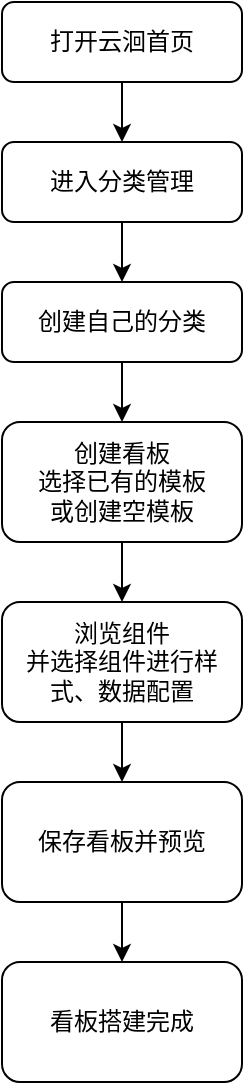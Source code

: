 <mxfile version="21.3.8" type="github">
  <diagram id="C5RBs43oDa-KdzZeNtuy" name="Page-1">
    <mxGraphModel dx="988" dy="546" grid="1" gridSize="10" guides="1" tooltips="1" connect="1" arrows="1" fold="1" page="1" pageScale="1" pageWidth="827" pageHeight="1169" math="0" shadow="0">
      <root>
        <mxCell id="WIyWlLk6GJQsqaUBKTNV-0" />
        <mxCell id="WIyWlLk6GJQsqaUBKTNV-1" parent="WIyWlLk6GJQsqaUBKTNV-0" />
        <mxCell id="VFCMnokoPyZVT8G4Ff3--11" style="edgeStyle=orthogonalEdgeStyle;rounded=0;orthogonalLoop=1;jettySize=auto;html=1;entryX=0.5;entryY=0;entryDx=0;entryDy=0;" edge="1" parent="WIyWlLk6GJQsqaUBKTNV-1" source="WIyWlLk6GJQsqaUBKTNV-3" target="VFCMnokoPyZVT8G4Ff3--0">
          <mxGeometry relative="1" as="geometry" />
        </mxCell>
        <mxCell id="WIyWlLk6GJQsqaUBKTNV-3" value="打开云洄首页" style="rounded=1;whiteSpace=wrap;html=1;fontSize=12;glass=0;strokeWidth=1;shadow=0;" parent="WIyWlLk6GJQsqaUBKTNV-1" vertex="1">
          <mxGeometry x="160" y="80" width="120" height="40" as="geometry" />
        </mxCell>
        <mxCell id="VFCMnokoPyZVT8G4Ff3--8" style="edgeStyle=orthogonalEdgeStyle;rounded=0;orthogonalLoop=1;jettySize=auto;html=1;entryX=0.5;entryY=0;entryDx=0;entryDy=0;" edge="1" parent="WIyWlLk6GJQsqaUBKTNV-1" source="VFCMnokoPyZVT8G4Ff3--0" target="VFCMnokoPyZVT8G4Ff3--1">
          <mxGeometry relative="1" as="geometry" />
        </mxCell>
        <mxCell id="VFCMnokoPyZVT8G4Ff3--0" value="进入分类管理" style="rounded=1;whiteSpace=wrap;html=1;glass=0;strokeWidth=1;shadow=0;" vertex="1" parent="WIyWlLk6GJQsqaUBKTNV-1">
          <mxGeometry x="160" y="150" width="120" height="40" as="geometry" />
        </mxCell>
        <mxCell id="VFCMnokoPyZVT8G4Ff3--10" value="" style="edgeStyle=orthogonalEdgeStyle;rounded=0;orthogonalLoop=1;jettySize=auto;html=1;" edge="1" parent="WIyWlLk6GJQsqaUBKTNV-1" source="VFCMnokoPyZVT8G4Ff3--1" target="VFCMnokoPyZVT8G4Ff3--9">
          <mxGeometry relative="1" as="geometry" />
        </mxCell>
        <mxCell id="VFCMnokoPyZVT8G4Ff3--1" value="创建自己的分类" style="rounded=1;whiteSpace=wrap;html=1;glass=0;strokeWidth=1;shadow=0;" vertex="1" parent="WIyWlLk6GJQsqaUBKTNV-1">
          <mxGeometry x="160" y="220" width="120" height="40" as="geometry" />
        </mxCell>
        <mxCell id="VFCMnokoPyZVT8G4Ff3--13" value="" style="edgeStyle=orthogonalEdgeStyle;rounded=0;orthogonalLoop=1;jettySize=auto;html=1;" edge="1" parent="WIyWlLk6GJQsqaUBKTNV-1" source="VFCMnokoPyZVT8G4Ff3--9" target="VFCMnokoPyZVT8G4Ff3--12">
          <mxGeometry relative="1" as="geometry" />
        </mxCell>
        <mxCell id="VFCMnokoPyZVT8G4Ff3--9" value="创建看板&lt;br&gt;选择已有的模板&lt;br&gt;或创建空模板" style="whiteSpace=wrap;html=1;rounded=1;glass=0;strokeWidth=1;shadow=0;" vertex="1" parent="WIyWlLk6GJQsqaUBKTNV-1">
          <mxGeometry x="160" y="290" width="120" height="60" as="geometry" />
        </mxCell>
        <mxCell id="VFCMnokoPyZVT8G4Ff3--19" value="" style="edgeStyle=orthogonalEdgeStyle;rounded=0;orthogonalLoop=1;jettySize=auto;html=1;" edge="1" parent="WIyWlLk6GJQsqaUBKTNV-1" source="VFCMnokoPyZVT8G4Ff3--12" target="VFCMnokoPyZVT8G4Ff3--18">
          <mxGeometry relative="1" as="geometry" />
        </mxCell>
        <mxCell id="VFCMnokoPyZVT8G4Ff3--12" value="浏览组件&lt;br&gt;并选择组件进行样式、数据配置" style="whiteSpace=wrap;html=1;rounded=1;glass=0;strokeWidth=1;shadow=0;" vertex="1" parent="WIyWlLk6GJQsqaUBKTNV-1">
          <mxGeometry x="160" y="380" width="120" height="60" as="geometry" />
        </mxCell>
        <mxCell id="VFCMnokoPyZVT8G4Ff3--22" value="" style="edgeStyle=orthogonalEdgeStyle;rounded=0;orthogonalLoop=1;jettySize=auto;html=1;" edge="1" parent="WIyWlLk6GJQsqaUBKTNV-1" source="VFCMnokoPyZVT8G4Ff3--18" target="VFCMnokoPyZVT8G4Ff3--21">
          <mxGeometry relative="1" as="geometry" />
        </mxCell>
        <mxCell id="VFCMnokoPyZVT8G4Ff3--18" value="保存看板并预览" style="whiteSpace=wrap;html=1;rounded=1;glass=0;strokeWidth=1;shadow=0;" vertex="1" parent="WIyWlLk6GJQsqaUBKTNV-1">
          <mxGeometry x="160" y="470" width="120" height="60" as="geometry" />
        </mxCell>
        <mxCell id="VFCMnokoPyZVT8G4Ff3--21" value="看板搭建完成" style="whiteSpace=wrap;html=1;rounded=1;glass=0;strokeWidth=1;shadow=0;" vertex="1" parent="WIyWlLk6GJQsqaUBKTNV-1">
          <mxGeometry x="160" y="560" width="120" height="60" as="geometry" />
        </mxCell>
      </root>
    </mxGraphModel>
  </diagram>
</mxfile>

